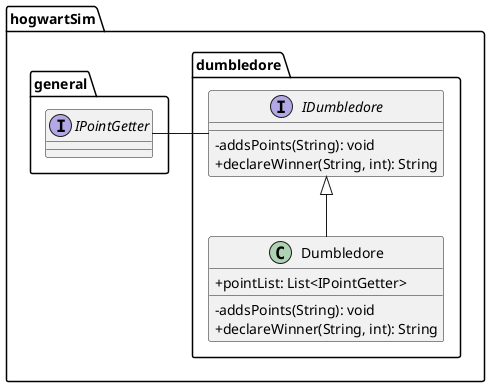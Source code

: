 @startuml
'https://plantuml.com/class-diagram
skinparam classAttributeIconSize 0

package hogwartSim.dumbledore{
interface IDumbledore{
- addsPoints(String): void
+ declareWinner(String, int): String
}
class Dumbledore{
+pointList: List<IPointGetter>
- addsPoints(String): void
+ declareWinner(String, int): String
}

IDumbledore <|-- Dumbledore
}

package hogwartSim.general{
interface IPointGetter
}

IDumbledore - IPointGetter

@enduml